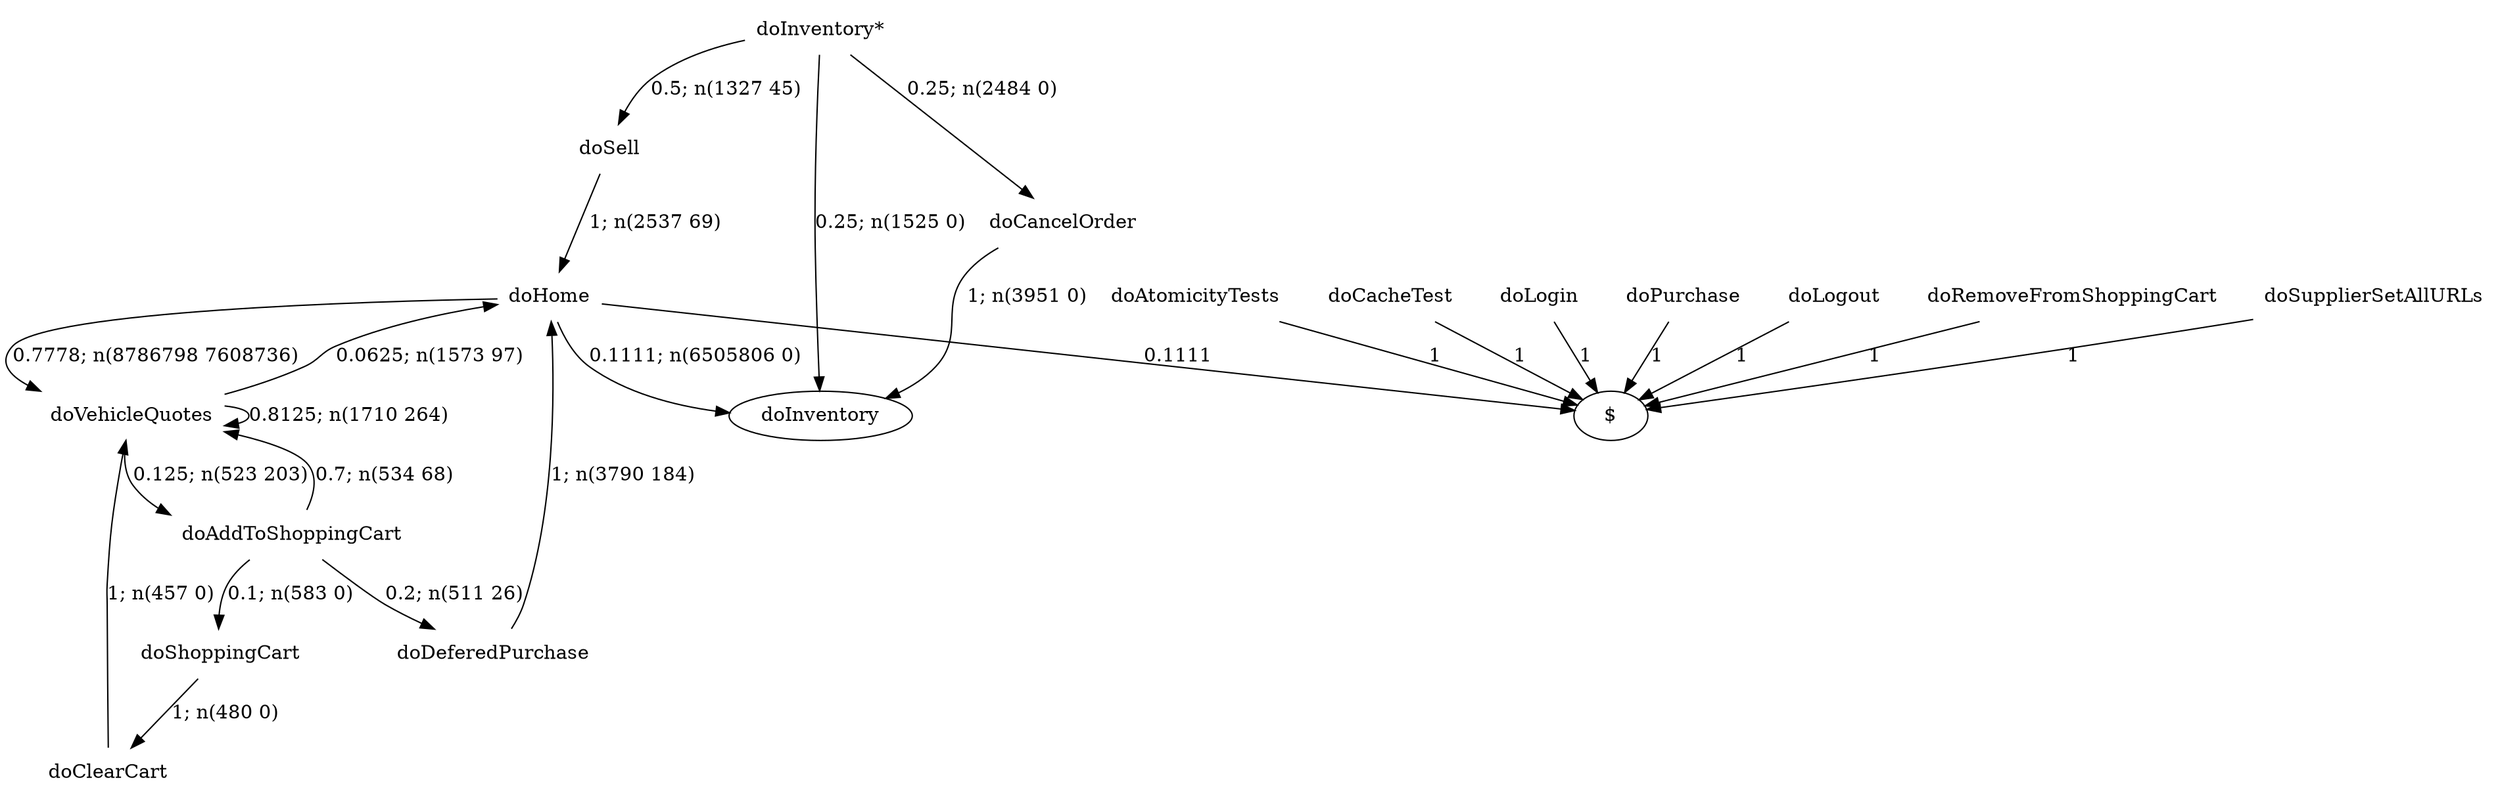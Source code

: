 digraph G {"doInventory*" [label="doInventory*",shape=none];"doSupplierSetAllURLs" [label="doSupplierSetAllURLs",shape=none];"doAtomicityTests" [label="doAtomicityTests",shape=none];"doCacheTest" [label="doCacheTest",shape=none];"doLogin" [label="doLogin",shape=none];"doVehicleQuotes" [label="doVehicleQuotes",shape=none];"doAddToShoppingCart" [label="doAddToShoppingCart",shape=none];"doDeferedPurchase" [label="doDeferedPurchase",shape=none];"doHome" [label="doHome",shape=none];"doShoppingCart" [label="doShoppingCart",shape=none];"doClearCart" [label="doClearCart",shape=none];"doPurchase" [label="doPurchase",shape=none];"doSell" [label="doSell",shape=none];"doLogout" [label="doLogout",shape=none];"doCancelOrder" [label="doCancelOrder",shape=none];"doRemoveFromShoppingCart" [label="doRemoveFromShoppingCart",shape=none];"doInventory*"->"doInventory" [style=solid,label="0.25; n(1525 0)"];"doInventory*"->"doSell" [style=solid,label="0.5; n(1327 45)"];"doInventory*"->"doCancelOrder" [style=solid,label="0.25; n(2484 0)"];"doSupplierSetAllURLs"->"$" [style=solid,label="1"];"doAtomicityTests"->"$" [style=solid,label="1"];"doCacheTest"->"$" [style=solid,label="1"];"doLogin"->"$" [style=solid,label="1"];"doVehicleQuotes"->"doVehicleQuotes" [style=solid,label="0.8125; n(1710 264)"];"doVehicleQuotes"->"doAddToShoppingCart" [style=solid,label="0.125; n(523 203)"];"doVehicleQuotes"->"doHome" [style=solid,label="0.0625; n(1573 97)"];"doAddToShoppingCart"->"doVehicleQuotes" [style=solid,label="0.7; n(534 68)"];"doAddToShoppingCart"->"doDeferedPurchase" [style=solid,label="0.2; n(511 26)"];"doAddToShoppingCart"->"doShoppingCart" [style=solid,label="0.1; n(583 0)"];"doDeferedPurchase"->"doHome" [style=solid,label="1; n(3790 184)"];"doHome"->"doInventory" [style=solid,label="0.1111; n(6505806 0)"];"doHome"->"doVehicleQuotes" [style=solid,label="0.7778; n(8786798 7608736)"];"doHome"->"$" [style=solid,label="0.1111"];"doShoppingCart"->"doClearCart" [style=solid,label="1; n(480 0)"];"doClearCart"->"doVehicleQuotes" [style=solid,label="1; n(457 0)"];"doPurchase"->"$" [style=solid,label="1"];"doSell"->"doHome" [style=solid,label="1; n(2537 69)"];"doLogout"->"$" [style=solid,label="1"];"doCancelOrder"->"doInventory" [style=solid,label="1; n(3951 0)"];"doRemoveFromShoppingCart"->"$" [style=solid,label="1"];}